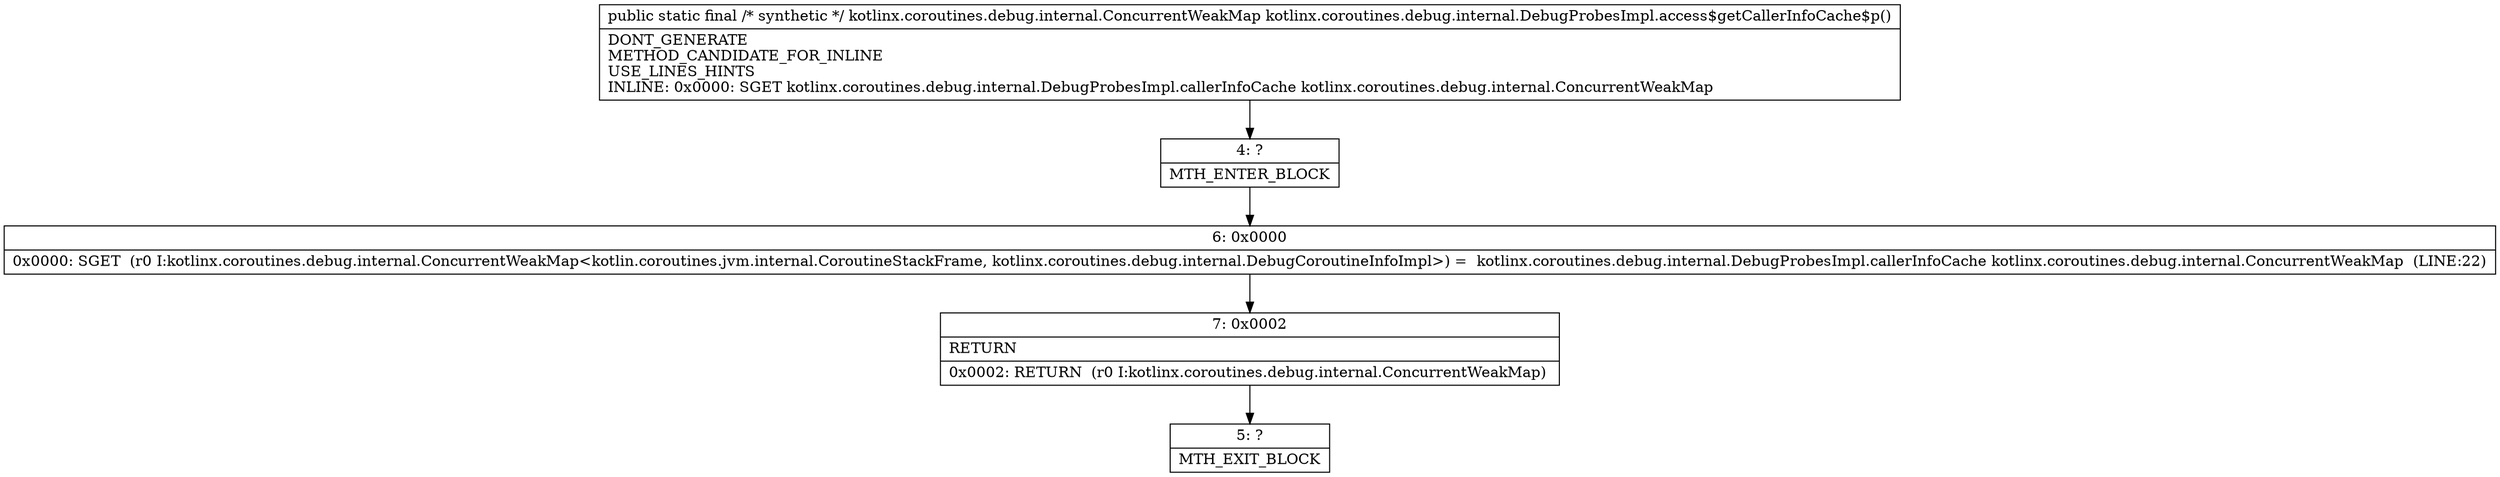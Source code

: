 digraph "CFG forkotlinx.coroutines.debug.internal.DebugProbesImpl.access$getCallerInfoCache$p()Lkotlinx\/coroutines\/debug\/internal\/ConcurrentWeakMap;" {
Node_4 [shape=record,label="{4\:\ ?|MTH_ENTER_BLOCK\l}"];
Node_6 [shape=record,label="{6\:\ 0x0000|0x0000: SGET  (r0 I:kotlinx.coroutines.debug.internal.ConcurrentWeakMap\<kotlin.coroutines.jvm.internal.CoroutineStackFrame, kotlinx.coroutines.debug.internal.DebugCoroutineInfoImpl\>) =  kotlinx.coroutines.debug.internal.DebugProbesImpl.callerInfoCache kotlinx.coroutines.debug.internal.ConcurrentWeakMap  (LINE:22)\l}"];
Node_7 [shape=record,label="{7\:\ 0x0002|RETURN\l|0x0002: RETURN  (r0 I:kotlinx.coroutines.debug.internal.ConcurrentWeakMap) \l}"];
Node_5 [shape=record,label="{5\:\ ?|MTH_EXIT_BLOCK\l}"];
MethodNode[shape=record,label="{public static final \/* synthetic *\/ kotlinx.coroutines.debug.internal.ConcurrentWeakMap kotlinx.coroutines.debug.internal.DebugProbesImpl.access$getCallerInfoCache$p()  | DONT_GENERATE\lMETHOD_CANDIDATE_FOR_INLINE\lUSE_LINES_HINTS\lINLINE: 0x0000: SGET   kotlinx.coroutines.debug.internal.DebugProbesImpl.callerInfoCache kotlinx.coroutines.debug.internal.ConcurrentWeakMap\l}"];
MethodNode -> Node_4;Node_4 -> Node_6;
Node_6 -> Node_7;
Node_7 -> Node_5;
}

